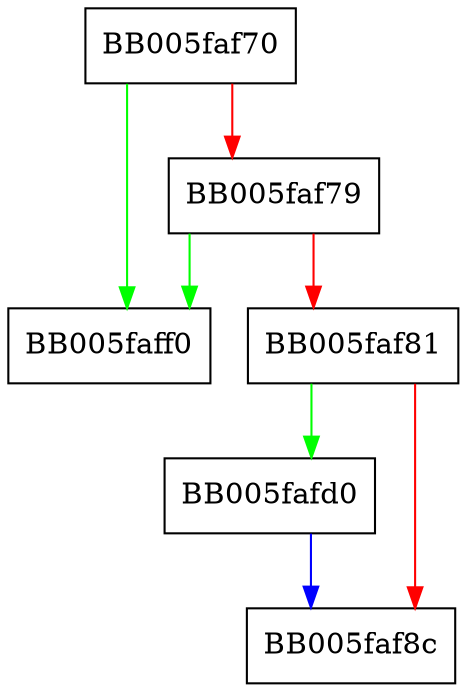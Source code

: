 digraph ossl_pw_set_ossl_passphrase_cb {
  node [shape="box"];
  graph [splines=ortho];
  BB005faf70 -> BB005faff0 [color="green"];
  BB005faf70 -> BB005faf79 [color="red"];
  BB005faf79 -> BB005faff0 [color="green"];
  BB005faf79 -> BB005faf81 [color="red"];
  BB005faf81 -> BB005fafd0 [color="green"];
  BB005faf81 -> BB005faf8c [color="red"];
  BB005fafd0 -> BB005faf8c [color="blue"];
}